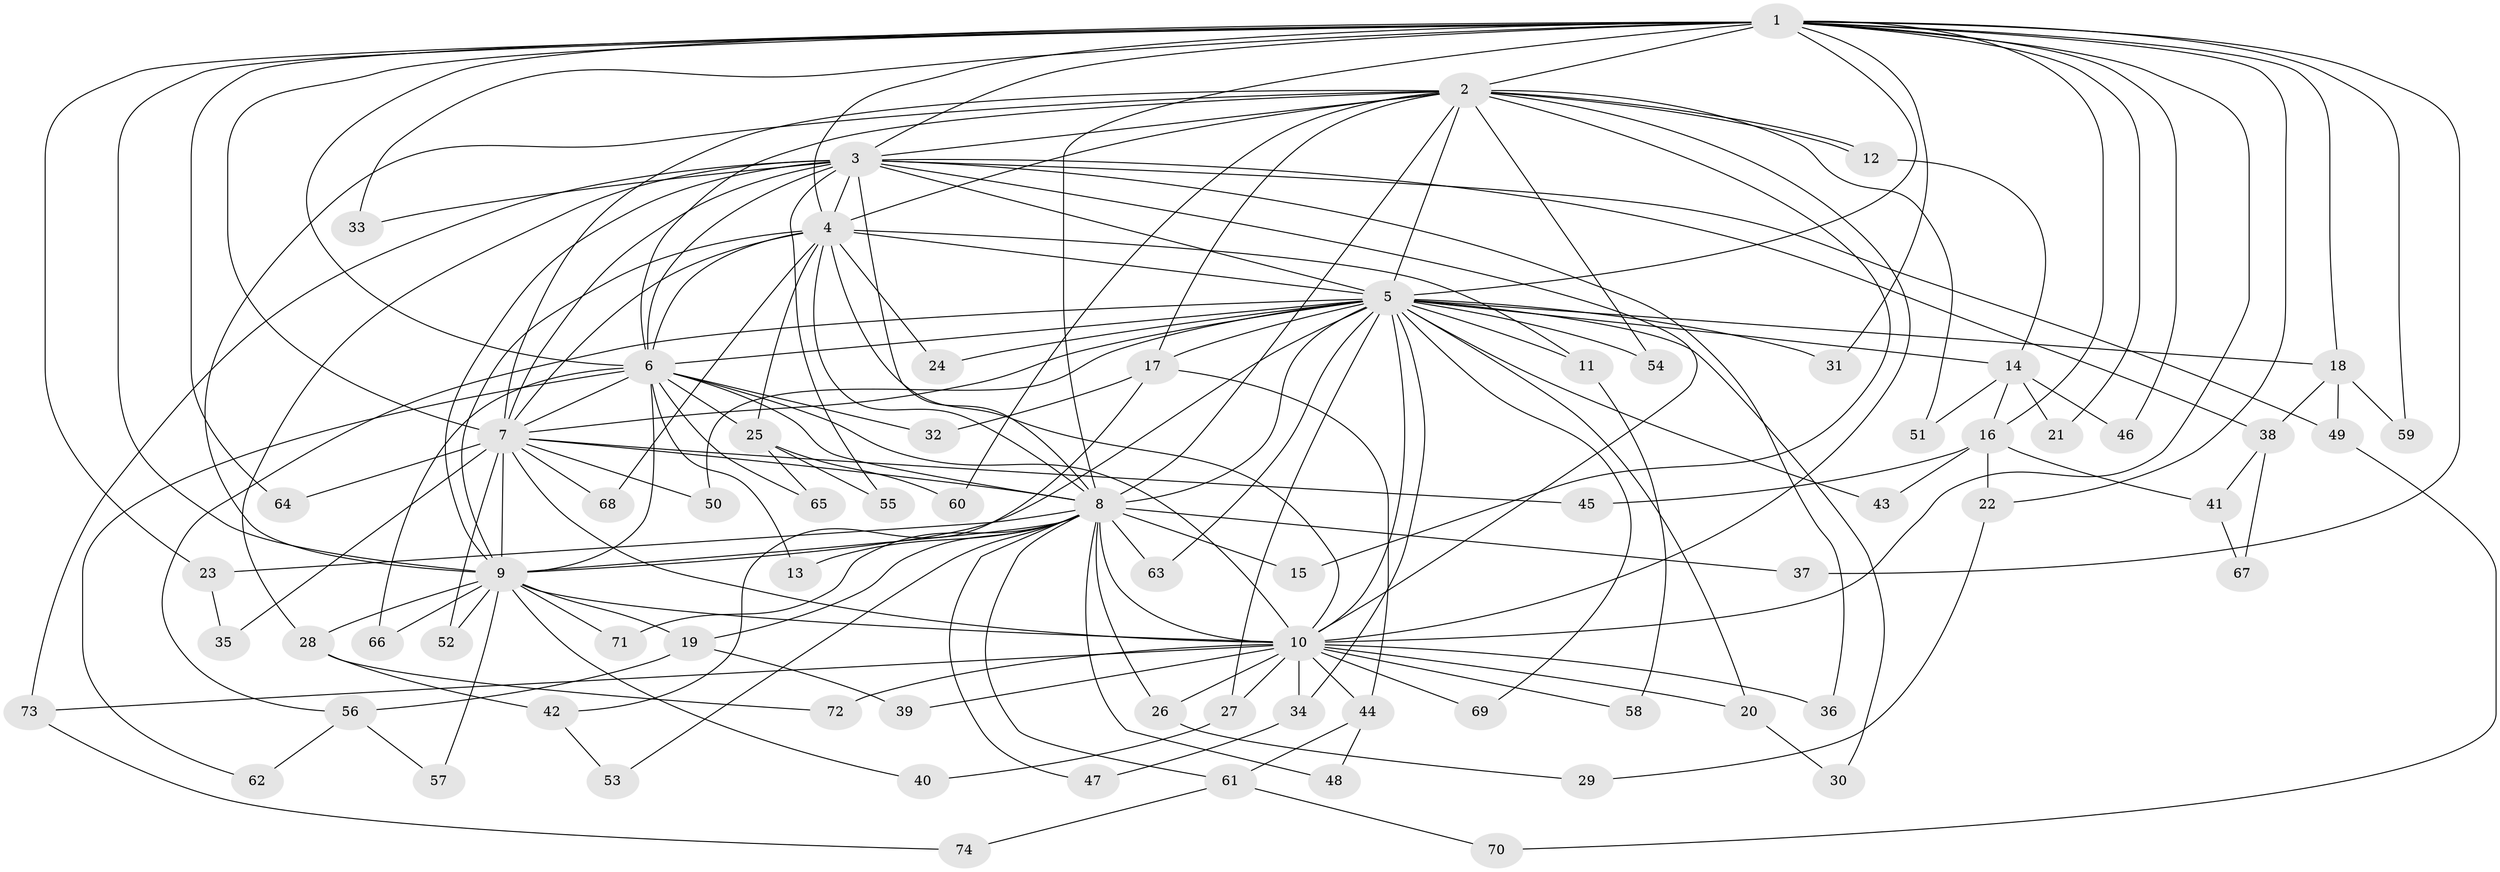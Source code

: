 // coarse degree distribution, {29: 0.01818181818181818, 14: 0.01818181818181818, 15: 0.01818181818181818, 11: 0.01818181818181818, 13: 0.03636363636363636, 12: 0.01818181818181818, 21: 0.01818181818181818, 19: 0.01818181818181818, 3: 0.12727272727272726, 7: 0.03636363636363636, 2: 0.509090909090909, 6: 0.01818181818181818, 5: 0.03636363636363636, 4: 0.07272727272727272, 1: 0.03636363636363636}
// Generated by graph-tools (version 1.1) at 2025/23/03/03/25 07:23:38]
// undirected, 74 vertices, 173 edges
graph export_dot {
graph [start="1"]
  node [color=gray90,style=filled];
  1;
  2;
  3;
  4;
  5;
  6;
  7;
  8;
  9;
  10;
  11;
  12;
  13;
  14;
  15;
  16;
  17;
  18;
  19;
  20;
  21;
  22;
  23;
  24;
  25;
  26;
  27;
  28;
  29;
  30;
  31;
  32;
  33;
  34;
  35;
  36;
  37;
  38;
  39;
  40;
  41;
  42;
  43;
  44;
  45;
  46;
  47;
  48;
  49;
  50;
  51;
  52;
  53;
  54;
  55;
  56;
  57;
  58;
  59;
  60;
  61;
  62;
  63;
  64;
  65;
  66;
  67;
  68;
  69;
  70;
  71;
  72;
  73;
  74;
  1 -- 2;
  1 -- 3;
  1 -- 4;
  1 -- 5;
  1 -- 6;
  1 -- 7;
  1 -- 8;
  1 -- 9;
  1 -- 10;
  1 -- 16;
  1 -- 18;
  1 -- 21;
  1 -- 22;
  1 -- 23;
  1 -- 31;
  1 -- 33;
  1 -- 37;
  1 -- 46;
  1 -- 59;
  1 -- 64;
  2 -- 3;
  2 -- 4;
  2 -- 5;
  2 -- 6;
  2 -- 7;
  2 -- 8;
  2 -- 9;
  2 -- 10;
  2 -- 12;
  2 -- 12;
  2 -- 15;
  2 -- 17;
  2 -- 51;
  2 -- 54;
  2 -- 60;
  3 -- 4;
  3 -- 5;
  3 -- 6;
  3 -- 7;
  3 -- 8;
  3 -- 9;
  3 -- 10;
  3 -- 28;
  3 -- 33;
  3 -- 36;
  3 -- 38;
  3 -- 49;
  3 -- 55;
  3 -- 73;
  4 -- 5;
  4 -- 6;
  4 -- 7;
  4 -- 8;
  4 -- 9;
  4 -- 10;
  4 -- 11;
  4 -- 24;
  4 -- 25;
  4 -- 68;
  5 -- 6;
  5 -- 7;
  5 -- 8;
  5 -- 9;
  5 -- 10;
  5 -- 11;
  5 -- 14;
  5 -- 17;
  5 -- 18;
  5 -- 20;
  5 -- 24;
  5 -- 27;
  5 -- 30;
  5 -- 31;
  5 -- 34;
  5 -- 43;
  5 -- 50;
  5 -- 54;
  5 -- 56;
  5 -- 63;
  5 -- 69;
  6 -- 7;
  6 -- 8;
  6 -- 9;
  6 -- 10;
  6 -- 13;
  6 -- 25;
  6 -- 32;
  6 -- 62;
  6 -- 65;
  6 -- 66;
  7 -- 8;
  7 -- 9;
  7 -- 10;
  7 -- 35;
  7 -- 45;
  7 -- 50;
  7 -- 52;
  7 -- 64;
  7 -- 68;
  8 -- 9;
  8 -- 10;
  8 -- 13;
  8 -- 15;
  8 -- 19;
  8 -- 23;
  8 -- 26;
  8 -- 37;
  8 -- 47;
  8 -- 48;
  8 -- 53;
  8 -- 61;
  8 -- 63;
  8 -- 71;
  9 -- 10;
  9 -- 19;
  9 -- 28;
  9 -- 40;
  9 -- 52;
  9 -- 57;
  9 -- 66;
  9 -- 71;
  10 -- 20;
  10 -- 26;
  10 -- 27;
  10 -- 34;
  10 -- 36;
  10 -- 39;
  10 -- 44;
  10 -- 58;
  10 -- 69;
  10 -- 72;
  10 -- 73;
  11 -- 58;
  12 -- 14;
  14 -- 16;
  14 -- 21;
  14 -- 46;
  14 -- 51;
  16 -- 22;
  16 -- 41;
  16 -- 43;
  16 -- 45;
  17 -- 32;
  17 -- 42;
  17 -- 44;
  18 -- 38;
  18 -- 49;
  18 -- 59;
  19 -- 39;
  19 -- 56;
  20 -- 30;
  22 -- 29;
  23 -- 35;
  25 -- 55;
  25 -- 60;
  25 -- 65;
  26 -- 29;
  27 -- 40;
  28 -- 42;
  28 -- 72;
  34 -- 47;
  38 -- 41;
  38 -- 67;
  41 -- 67;
  42 -- 53;
  44 -- 48;
  44 -- 61;
  49 -- 70;
  56 -- 57;
  56 -- 62;
  61 -- 70;
  61 -- 74;
  73 -- 74;
}
